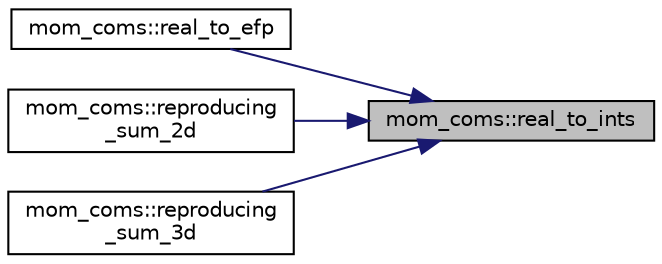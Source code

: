 digraph "mom_coms::real_to_ints"
{
 // INTERACTIVE_SVG=YES
 // LATEX_PDF_SIZE
  edge [fontname="Helvetica",fontsize="10",labelfontname="Helvetica",labelfontsize="10"];
  node [fontname="Helvetica",fontsize="10",shape=record];
  rankdir="RL";
  Node1 [label="mom_coms::real_to_ints",height=0.2,width=0.4,color="black", fillcolor="grey75", style="filled", fontcolor="black",tooltip="Convert a real number into the array of integers constitute its extended-fixed-point representation."];
  Node1 -> Node2 [dir="back",color="midnightblue",fontsize="10",style="solid",fontname="Helvetica"];
  Node2 [label="mom_coms::real_to_efp",height=0.2,width=0.4,color="black", fillcolor="white", style="filled",URL="$namespacemom__coms.html#ac8f1b5be23b128cd8bb956ebda917edb",tooltip="Return the extended-fixed-point number that a real number corresponds with."];
  Node1 -> Node3 [dir="back",color="midnightblue",fontsize="10",style="solid",fontname="Helvetica"];
  Node3 [label="mom_coms::reproducing\l_sum_2d",height=0.2,width=0.4,color="black", fillcolor="white", style="filled",URL="$namespacemom__coms.html#a99e145acc9227dad1bddc6cf211e4daf",tooltip="This subroutine uses a conversion to an integer representation of real numbers to give an order-invar..."];
  Node1 -> Node4 [dir="back",color="midnightblue",fontsize="10",style="solid",fontname="Helvetica"];
  Node4 [label="mom_coms::reproducing\l_sum_3d",height=0.2,width=0.4,color="black", fillcolor="white", style="filled",URL="$namespacemom__coms.html#aa21533e0badf43b331b5f7a9730c005f",tooltip="This subroutine uses a conversion to an integer representation of real numbers to give an order-invar..."];
}
